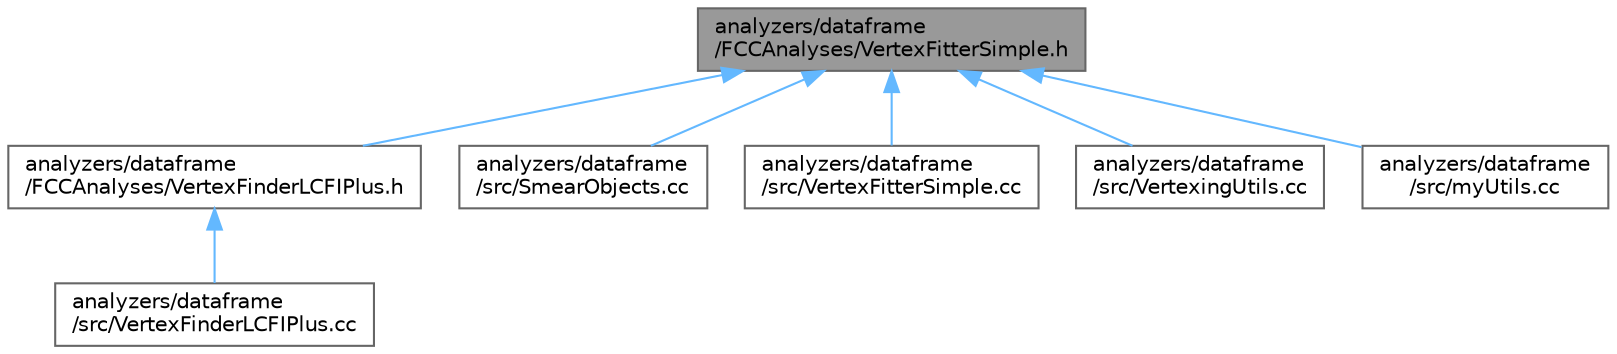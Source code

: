 digraph "analyzers/dataframe/FCCAnalyses/VertexFitterSimple.h"
{
 // LATEX_PDF_SIZE
  bgcolor="transparent";
  edge [fontname=Helvetica,fontsize=10,labelfontname=Helvetica,labelfontsize=10];
  node [fontname=Helvetica,fontsize=10,shape=box,height=0.2,width=0.4];
  Node1 [id="Node000001",label="analyzers/dataframe\l/FCCAnalyses/VertexFitterSimple.h",height=0.2,width=0.4,color="gray40", fillcolor="grey60", style="filled", fontcolor="black",tooltip=" "];
  Node1 -> Node2 [id="edge1_Node000001_Node000002",dir="back",color="steelblue1",style="solid",tooltip=" "];
  Node2 [id="Node000002",label="analyzers/dataframe\l/FCCAnalyses/VertexFinderLCFIPlus.h",height=0.2,width=0.4,color="grey40", fillcolor="white", style="filled",URL="$VertexFinderLCFIPlus_8h.html",tooltip=" "];
  Node2 -> Node3 [id="edge2_Node000002_Node000003",dir="back",color="steelblue1",style="solid",tooltip=" "];
  Node3 [id="Node000003",label="analyzers/dataframe\l/src/VertexFinderLCFIPlus.cc",height=0.2,width=0.4,color="grey40", fillcolor="white", style="filled",URL="$VertexFinderLCFIPlus_8cc.html",tooltip=" "];
  Node1 -> Node4 [id="edge3_Node000001_Node000004",dir="back",color="steelblue1",style="solid",tooltip=" "];
  Node4 [id="Node000004",label="analyzers/dataframe\l/src/SmearObjects.cc",height=0.2,width=0.4,color="grey40", fillcolor="white", style="filled",URL="$SmearObjects_8cc.html",tooltip=" "];
  Node1 -> Node5 [id="edge4_Node000001_Node000005",dir="back",color="steelblue1",style="solid",tooltip=" "];
  Node5 [id="Node000005",label="analyzers/dataframe\l/src/VertexFitterSimple.cc",height=0.2,width=0.4,color="grey40", fillcolor="white", style="filled",URL="$VertexFitterSimple_8cc.html",tooltip=" "];
  Node1 -> Node6 [id="edge5_Node000001_Node000006",dir="back",color="steelblue1",style="solid",tooltip=" "];
  Node6 [id="Node000006",label="analyzers/dataframe\l/src/VertexingUtils.cc",height=0.2,width=0.4,color="grey40", fillcolor="white", style="filled",URL="$VertexingUtils_8cc.html",tooltip=" "];
  Node1 -> Node7 [id="edge6_Node000001_Node000007",dir="back",color="steelblue1",style="solid",tooltip=" "];
  Node7 [id="Node000007",label="analyzers/dataframe\l/src/myUtils.cc",height=0.2,width=0.4,color="grey40", fillcolor="white", style="filled",URL="$myUtils_8cc.html",tooltip=" "];
}
